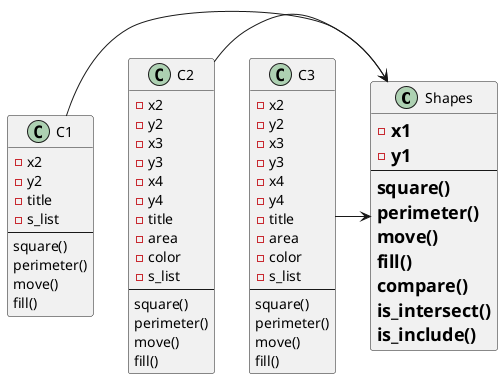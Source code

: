 @startuml

class Shapes
{
    -=x1
    -=y1
    --
    =square()
    =perimeter()
    =move()
    =fill()
    =compare()
    =is_intersect()
    =is_include()
}

class C1
{
    -x2
    -y2
    -title
    -s_list
    --
    square()
    perimeter()
    move()
    fill()
}

class C2
{
    -x2
    -y2
    -x3
    -y3
    -x4
    -y4
    -title
    -area
    -color
    -s_list
    --
    square()
    perimeter()
    move()
    fill()
}

class C3
{
    -x2
    -y2
    -x3
    -y3
    -x4
    -y4
    -title
    -area
    -color
    -s_list
    --
    square()
    perimeter()
    move()
    fill()
}

C1 -> Shapes
C2 -> Shapes
C3 -> Shapes

@enduml